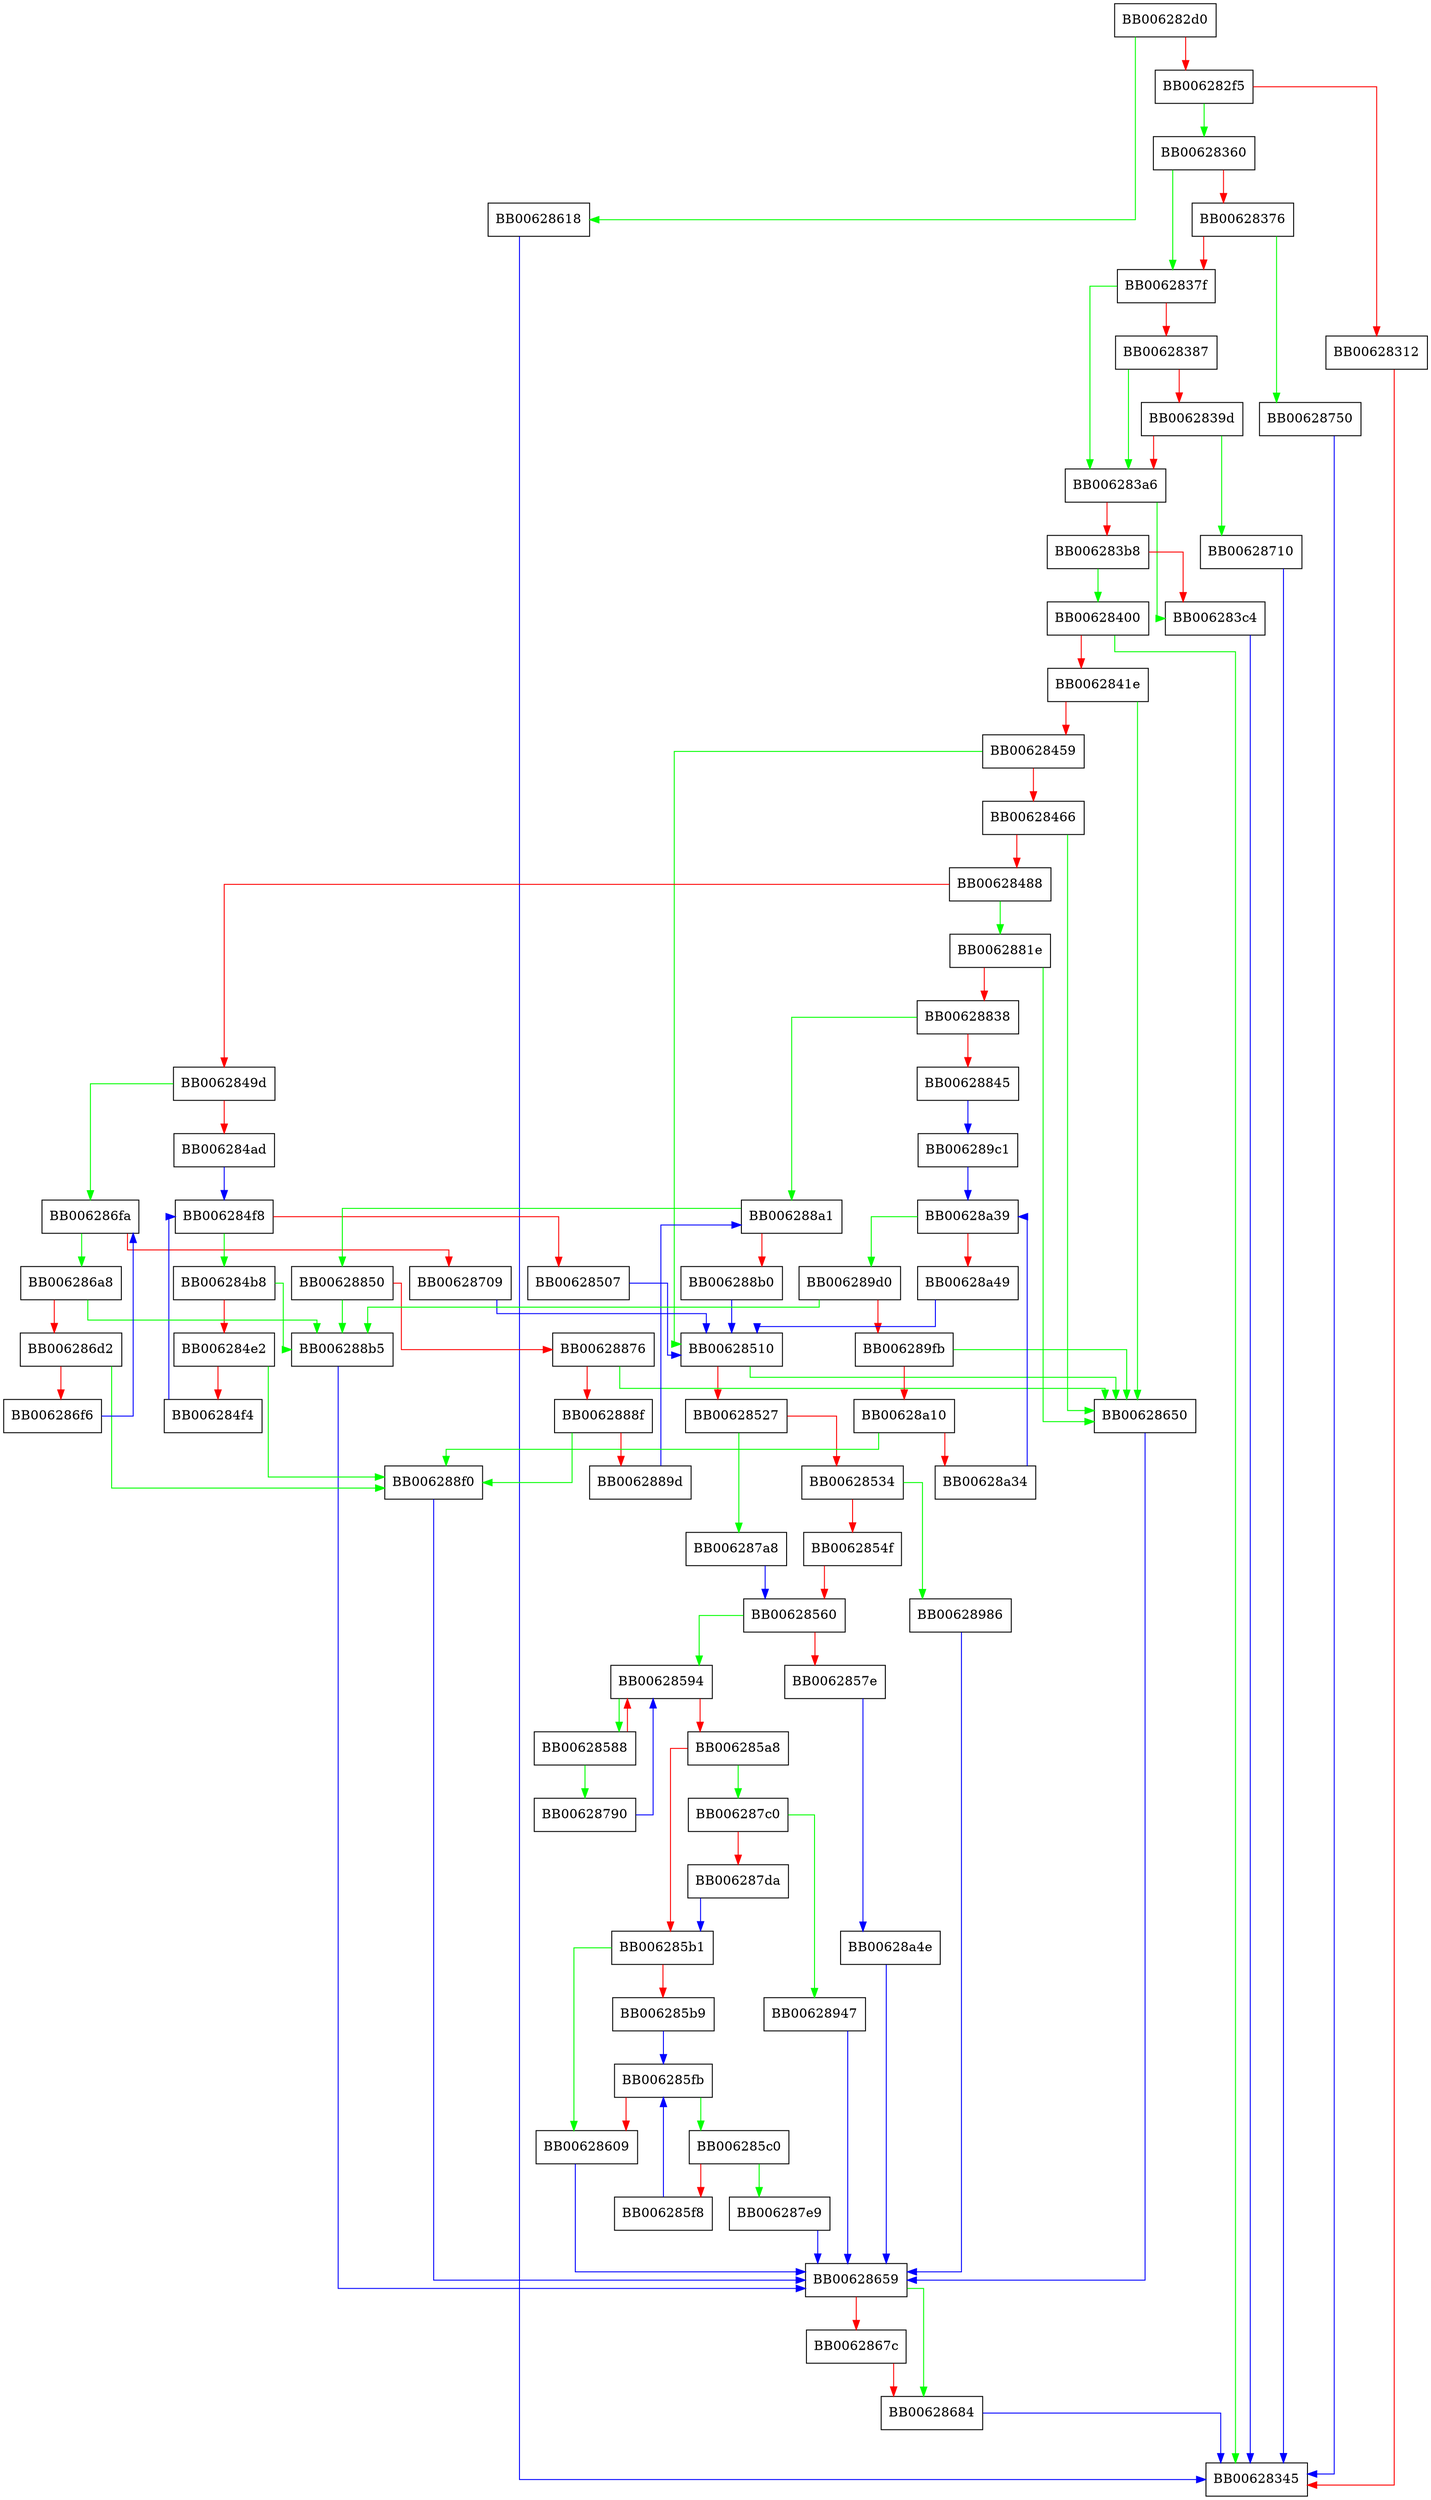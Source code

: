 digraph PKCS7_verify {
  node [shape="box"];
  graph [splines=ortho];
  BB006282d0 -> BB00628618 [color="green"];
  BB006282d0 -> BB006282f5 [color="red"];
  BB006282f5 -> BB00628360 [color="green"];
  BB006282f5 -> BB00628312 [color="red"];
  BB00628312 -> BB00628345 [color="red"];
  BB00628360 -> BB0062837f [color="green"];
  BB00628360 -> BB00628376 [color="red"];
  BB00628376 -> BB00628750 [color="green"];
  BB00628376 -> BB0062837f [color="red"];
  BB0062837f -> BB006283a6 [color="green"];
  BB0062837f -> BB00628387 [color="red"];
  BB00628387 -> BB006283a6 [color="green"];
  BB00628387 -> BB0062839d [color="red"];
  BB0062839d -> BB00628710 [color="green"];
  BB0062839d -> BB006283a6 [color="red"];
  BB006283a6 -> BB006283c4 [color="green"];
  BB006283a6 -> BB006283b8 [color="red"];
  BB006283b8 -> BB00628400 [color="green"];
  BB006283b8 -> BB006283c4 [color="red"];
  BB006283c4 -> BB00628345 [color="blue"];
  BB00628400 -> BB00628345 [color="green"];
  BB00628400 -> BB0062841e [color="red"];
  BB0062841e -> BB00628650 [color="green"];
  BB0062841e -> BB00628459 [color="red"];
  BB00628459 -> BB00628510 [color="green"];
  BB00628459 -> BB00628466 [color="red"];
  BB00628466 -> BB00628650 [color="green"];
  BB00628466 -> BB00628488 [color="red"];
  BB00628488 -> BB0062881e [color="green"];
  BB00628488 -> BB0062849d [color="red"];
  BB0062849d -> BB006286fa [color="green"];
  BB0062849d -> BB006284ad [color="red"];
  BB006284ad -> BB006284f8 [color="blue"];
  BB006284b8 -> BB006288b5 [color="green"];
  BB006284b8 -> BB006284e2 [color="red"];
  BB006284e2 -> BB006288f0 [color="green"];
  BB006284e2 -> BB006284f4 [color="red"];
  BB006284f4 -> BB006284f8 [color="blue"];
  BB006284f8 -> BB006284b8 [color="green"];
  BB006284f8 -> BB00628507 [color="red"];
  BB00628507 -> BB00628510 [color="blue"];
  BB00628510 -> BB00628650 [color="green"];
  BB00628510 -> BB00628527 [color="red"];
  BB00628527 -> BB006287a8 [color="green"];
  BB00628527 -> BB00628534 [color="red"];
  BB00628534 -> BB00628986 [color="green"];
  BB00628534 -> BB0062854f [color="red"];
  BB0062854f -> BB00628560 [color="red"];
  BB00628560 -> BB00628594 [color="green"];
  BB00628560 -> BB0062857e [color="red"];
  BB0062857e -> BB00628a4e [color="blue"];
  BB00628588 -> BB00628790 [color="green"];
  BB00628588 -> BB00628594 [color="red"];
  BB00628594 -> BB00628588 [color="green"];
  BB00628594 -> BB006285a8 [color="red"];
  BB006285a8 -> BB006287c0 [color="green"];
  BB006285a8 -> BB006285b1 [color="red"];
  BB006285b1 -> BB00628609 [color="green"];
  BB006285b1 -> BB006285b9 [color="red"];
  BB006285b9 -> BB006285fb [color="blue"];
  BB006285c0 -> BB006287e9 [color="green"];
  BB006285c0 -> BB006285f8 [color="red"];
  BB006285f8 -> BB006285fb [color="blue"];
  BB006285fb -> BB006285c0 [color="green"];
  BB006285fb -> BB00628609 [color="red"];
  BB00628609 -> BB00628659 [color="blue"];
  BB00628618 -> BB00628345 [color="blue"];
  BB00628650 -> BB00628659 [color="blue"];
  BB00628659 -> BB00628684 [color="green"];
  BB00628659 -> BB0062867c [color="red"];
  BB0062867c -> BB00628684 [color="red"];
  BB00628684 -> BB00628345 [color="blue"];
  BB006286a8 -> BB006288b5 [color="green"];
  BB006286a8 -> BB006286d2 [color="red"];
  BB006286d2 -> BB006288f0 [color="green"];
  BB006286d2 -> BB006286f6 [color="red"];
  BB006286f6 -> BB006286fa [color="blue"];
  BB006286fa -> BB006286a8 [color="green"];
  BB006286fa -> BB00628709 [color="red"];
  BB00628709 -> BB00628510 [color="blue"];
  BB00628710 -> BB00628345 [color="blue"];
  BB00628750 -> BB00628345 [color="blue"];
  BB00628790 -> BB00628594 [color="blue"];
  BB006287a8 -> BB00628560 [color="blue"];
  BB006287c0 -> BB00628947 [color="green"];
  BB006287c0 -> BB006287da [color="red"];
  BB006287da -> BB006285b1 [color="blue"];
  BB006287e9 -> BB00628659 [color="blue"];
  BB0062881e -> BB00628650 [color="green"];
  BB0062881e -> BB00628838 [color="red"];
  BB00628838 -> BB006288a1 [color="green"];
  BB00628838 -> BB00628845 [color="red"];
  BB00628845 -> BB006289c1 [color="blue"];
  BB00628850 -> BB006288b5 [color="green"];
  BB00628850 -> BB00628876 [color="red"];
  BB00628876 -> BB00628650 [color="green"];
  BB00628876 -> BB0062888f [color="red"];
  BB0062888f -> BB006288f0 [color="green"];
  BB0062888f -> BB0062889d [color="red"];
  BB0062889d -> BB006288a1 [color="blue"];
  BB006288a1 -> BB00628850 [color="green"];
  BB006288a1 -> BB006288b0 [color="red"];
  BB006288b0 -> BB00628510 [color="blue"];
  BB006288b5 -> BB00628659 [color="blue"];
  BB006288f0 -> BB00628659 [color="blue"];
  BB00628947 -> BB00628659 [color="blue"];
  BB00628986 -> BB00628659 [color="blue"];
  BB006289c1 -> BB00628a39 [color="blue"];
  BB006289d0 -> BB006288b5 [color="green"];
  BB006289d0 -> BB006289fb [color="red"];
  BB006289fb -> BB00628650 [color="green"];
  BB006289fb -> BB00628a10 [color="red"];
  BB00628a10 -> BB006288f0 [color="green"];
  BB00628a10 -> BB00628a34 [color="red"];
  BB00628a34 -> BB00628a39 [color="blue"];
  BB00628a39 -> BB006289d0 [color="green"];
  BB00628a39 -> BB00628a49 [color="red"];
  BB00628a49 -> BB00628510 [color="blue"];
  BB00628a4e -> BB00628659 [color="blue"];
}
